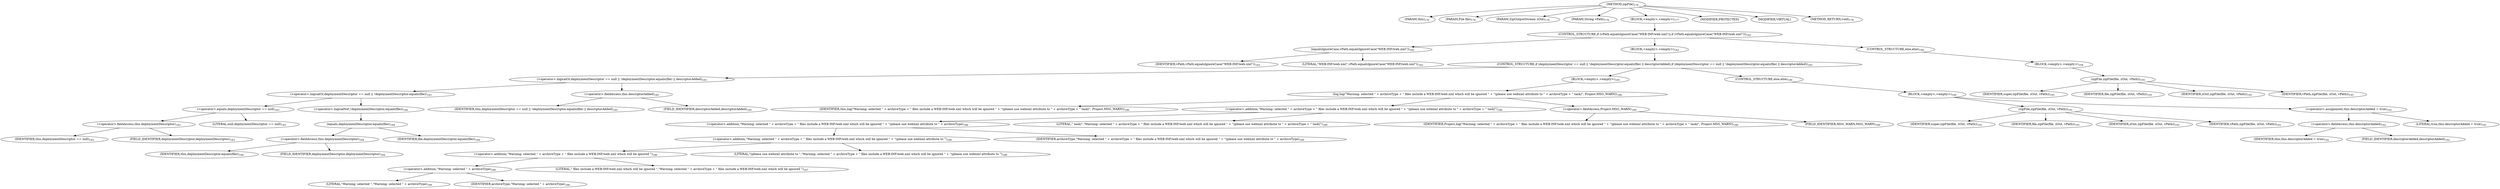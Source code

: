 digraph "zipFile" {  
"178" [label = <(METHOD,zipFile)<SUB>176</SUB>> ]
"12" [label = <(PARAM,this)<SUB>176</SUB>> ]
"179" [label = <(PARAM,File file)<SUB>176</SUB>> ]
"180" [label = <(PARAM,ZipOutputStream zOut)<SUB>176</SUB>> ]
"181" [label = <(PARAM,String vPath)<SUB>176</SUB>> ]
"182" [label = <(BLOCK,&lt;empty&gt;,&lt;empty&gt;)<SUB>177</SUB>> ]
"183" [label = <(CONTROL_STRUCTURE,if (vPath.equalsIgnoreCase(&quot;WEB-INF/web.xml&quot;)),if (vPath.equalsIgnoreCase(&quot;WEB-INF/web.xml&quot;)))<SUB>182</SUB>> ]
"184" [label = <(equalsIgnoreCase,vPath.equalsIgnoreCase(&quot;WEB-INF/web.xml&quot;))<SUB>182</SUB>> ]
"185" [label = <(IDENTIFIER,vPath,vPath.equalsIgnoreCase(&quot;WEB-INF/web.xml&quot;))<SUB>182</SUB>> ]
"186" [label = <(LITERAL,&quot;WEB-INF/web.xml&quot;,vPath.equalsIgnoreCase(&quot;WEB-INF/web.xml&quot;))<SUB>182</SUB>> ]
"187" [label = <(BLOCK,&lt;empty&gt;,&lt;empty&gt;)<SUB>182</SUB>> ]
"188" [label = <(CONTROL_STRUCTURE,if (deploymentDescriptor == null || !deploymentDescriptor.equals(file) || descriptorAdded),if (deploymentDescriptor == null || !deploymentDescriptor.equals(file) || descriptorAdded))<SUB>183</SUB>> ]
"189" [label = <(&lt;operator&gt;.logicalOr,deploymentDescriptor == null || !deploymentDescriptor.equals(file) || descriptorAdded)<SUB>183</SUB>> ]
"190" [label = <(&lt;operator&gt;.logicalOr,deploymentDescriptor == null || !deploymentDescriptor.equals(file))<SUB>183</SUB>> ]
"191" [label = <(&lt;operator&gt;.equals,deploymentDescriptor == null)<SUB>183</SUB>> ]
"192" [label = <(&lt;operator&gt;.fieldAccess,this.deploymentDescriptor)<SUB>183</SUB>> ]
"193" [label = <(IDENTIFIER,this,deploymentDescriptor == null)<SUB>183</SUB>> ]
"194" [label = <(FIELD_IDENTIFIER,deploymentDescriptor,deploymentDescriptor)<SUB>183</SUB>> ]
"195" [label = <(LITERAL,null,deploymentDescriptor == null)<SUB>183</SUB>> ]
"196" [label = <(&lt;operator&gt;.logicalNot,!deploymentDescriptor.equals(file))<SUB>184</SUB>> ]
"197" [label = <(equals,deploymentDescriptor.equals(file))<SUB>184</SUB>> ]
"198" [label = <(&lt;operator&gt;.fieldAccess,this.deploymentDescriptor)<SUB>184</SUB>> ]
"199" [label = <(IDENTIFIER,this,deploymentDescriptor.equals(file))<SUB>184</SUB>> ]
"200" [label = <(FIELD_IDENTIFIER,deploymentDescriptor,deploymentDescriptor)<SUB>184</SUB>> ]
"201" [label = <(IDENTIFIER,file,deploymentDescriptor.equals(file))<SUB>184</SUB>> ]
"202" [label = <(&lt;operator&gt;.fieldAccess,this.descriptorAdded)<SUB>185</SUB>> ]
"203" [label = <(IDENTIFIER,this,deploymentDescriptor == null || !deploymentDescriptor.equals(file) || descriptorAdded)<SUB>185</SUB>> ]
"204" [label = <(FIELD_IDENTIFIER,descriptorAdded,descriptorAdded)<SUB>185</SUB>> ]
"205" [label = <(BLOCK,&lt;empty&gt;,&lt;empty&gt;)<SUB>185</SUB>> ]
"206" [label = <(log,log(&quot;Warning: selected &quot; + archiveType + &quot; files include a WEB-INF/web.xml which will be ignored &quot; + &quot;(please use webxml attribute to &quot; + archiveType + &quot; task)&quot;, Project.MSG_WARN))<SUB>186</SUB>> ]
"11" [label = <(IDENTIFIER,this,log(&quot;Warning: selected &quot; + archiveType + &quot; files include a WEB-INF/web.xml which will be ignored &quot; + &quot;(please use webxml attribute to &quot; + archiveType + &quot; task)&quot;, Project.MSG_WARN))<SUB>186</SUB>> ]
"207" [label = <(&lt;operator&gt;.addition,&quot;Warning: selected &quot; + archiveType + &quot; files include a WEB-INF/web.xml which will be ignored &quot; + &quot;(please use webxml attribute to &quot; + archiveType + &quot; task)&quot;)<SUB>186</SUB>> ]
"208" [label = <(&lt;operator&gt;.addition,&quot;Warning: selected &quot; + archiveType + &quot; files include a WEB-INF/web.xml which will be ignored &quot; + &quot;(please use webxml attribute to &quot; + archiveType)<SUB>186</SUB>> ]
"209" [label = <(&lt;operator&gt;.addition,&quot;Warning: selected &quot; + archiveType + &quot; files include a WEB-INF/web.xml which will be ignored &quot; + &quot;(please use webxml attribute to &quot;)<SUB>186</SUB>> ]
"210" [label = <(&lt;operator&gt;.addition,&quot;Warning: selected &quot; + archiveType + &quot; files include a WEB-INF/web.xml which will be ignored &quot;)<SUB>186</SUB>> ]
"211" [label = <(&lt;operator&gt;.addition,&quot;Warning: selected &quot; + archiveType)<SUB>186</SUB>> ]
"212" [label = <(LITERAL,&quot;Warning: selected &quot;,&quot;Warning: selected &quot; + archiveType)<SUB>186</SUB>> ]
"213" [label = <(IDENTIFIER,archiveType,&quot;Warning: selected &quot; + archiveType)<SUB>186</SUB>> ]
"214" [label = <(LITERAL,&quot; files include a WEB-INF/web.xml which will be ignored &quot;,&quot;Warning: selected &quot; + archiveType + &quot; files include a WEB-INF/web.xml which will be ignored &quot;)<SUB>187</SUB>> ]
"215" [label = <(LITERAL,&quot;(please use webxml attribute to &quot;,&quot;Warning: selected &quot; + archiveType + &quot; files include a WEB-INF/web.xml which will be ignored &quot; + &quot;(please use webxml attribute to &quot;)<SUB>188</SUB>> ]
"216" [label = <(IDENTIFIER,archiveType,&quot;Warning: selected &quot; + archiveType + &quot; files include a WEB-INF/web.xml which will be ignored &quot; + &quot;(please use webxml attribute to &quot; + archiveType)<SUB>189</SUB>> ]
"217" [label = <(LITERAL,&quot; task)&quot;,&quot;Warning: selected &quot; + archiveType + &quot; files include a WEB-INF/web.xml which will be ignored &quot; + &quot;(please use webxml attribute to &quot; + archiveType + &quot; task)&quot;)<SUB>189</SUB>> ]
"218" [label = <(&lt;operator&gt;.fieldAccess,Project.MSG_WARN)<SUB>189</SUB>> ]
"219" [label = <(IDENTIFIER,Project,log(&quot;Warning: selected &quot; + archiveType + &quot; files include a WEB-INF/web.xml which will be ignored &quot; + &quot;(please use webxml attribute to &quot; + archiveType + &quot; task)&quot;, Project.MSG_WARN))<SUB>189</SUB>> ]
"220" [label = <(FIELD_IDENTIFIER,MSG_WARN,MSG_WARN)<SUB>189</SUB>> ]
"221" [label = <(CONTROL_STRUCTURE,else,else)<SUB>190</SUB>> ]
"222" [label = <(BLOCK,&lt;empty&gt;,&lt;empty&gt;)<SUB>190</SUB>> ]
"223" [label = <(zipFile,zipFile(file, zOut, vPath))<SUB>191</SUB>> ]
"224" [label = <(IDENTIFIER,super,zipFile(file, zOut, vPath))<SUB>191</SUB>> ]
"225" [label = <(IDENTIFIER,file,zipFile(file, zOut, vPath))<SUB>191</SUB>> ]
"226" [label = <(IDENTIFIER,zOut,zipFile(file, zOut, vPath))<SUB>191</SUB>> ]
"227" [label = <(IDENTIFIER,vPath,zipFile(file, zOut, vPath))<SUB>191</SUB>> ]
"228" [label = <(&lt;operator&gt;.assignment,this.descriptorAdded = true)<SUB>192</SUB>> ]
"229" [label = <(&lt;operator&gt;.fieldAccess,this.descriptorAdded)<SUB>192</SUB>> ]
"230" [label = <(IDENTIFIER,this,this.descriptorAdded = true)<SUB>192</SUB>> ]
"231" [label = <(FIELD_IDENTIFIER,descriptorAdded,descriptorAdded)<SUB>192</SUB>> ]
"232" [label = <(LITERAL,true,this.descriptorAdded = true)<SUB>192</SUB>> ]
"233" [label = <(CONTROL_STRUCTURE,else,else)<SUB>194</SUB>> ]
"234" [label = <(BLOCK,&lt;empty&gt;,&lt;empty&gt;)<SUB>194</SUB>> ]
"235" [label = <(zipFile,zipFile(file, zOut, vPath))<SUB>195</SUB>> ]
"236" [label = <(IDENTIFIER,super,zipFile(file, zOut, vPath))<SUB>195</SUB>> ]
"237" [label = <(IDENTIFIER,file,zipFile(file, zOut, vPath))<SUB>195</SUB>> ]
"238" [label = <(IDENTIFIER,zOut,zipFile(file, zOut, vPath))<SUB>195</SUB>> ]
"239" [label = <(IDENTIFIER,vPath,zipFile(file, zOut, vPath))<SUB>195</SUB>> ]
"240" [label = <(MODIFIER,PROTECTED)> ]
"241" [label = <(MODIFIER,VIRTUAL)> ]
"242" [label = <(METHOD_RETURN,void)<SUB>176</SUB>> ]
  "178" -> "12" 
  "178" -> "179" 
  "178" -> "180" 
  "178" -> "181" 
  "178" -> "182" 
  "178" -> "240" 
  "178" -> "241" 
  "178" -> "242" 
  "182" -> "183" 
  "183" -> "184" 
  "183" -> "187" 
  "183" -> "233" 
  "184" -> "185" 
  "184" -> "186" 
  "187" -> "188" 
  "188" -> "189" 
  "188" -> "205" 
  "188" -> "221" 
  "189" -> "190" 
  "189" -> "202" 
  "190" -> "191" 
  "190" -> "196" 
  "191" -> "192" 
  "191" -> "195" 
  "192" -> "193" 
  "192" -> "194" 
  "196" -> "197" 
  "197" -> "198" 
  "197" -> "201" 
  "198" -> "199" 
  "198" -> "200" 
  "202" -> "203" 
  "202" -> "204" 
  "205" -> "206" 
  "206" -> "11" 
  "206" -> "207" 
  "206" -> "218" 
  "207" -> "208" 
  "207" -> "217" 
  "208" -> "209" 
  "208" -> "216" 
  "209" -> "210" 
  "209" -> "215" 
  "210" -> "211" 
  "210" -> "214" 
  "211" -> "212" 
  "211" -> "213" 
  "218" -> "219" 
  "218" -> "220" 
  "221" -> "222" 
  "222" -> "223" 
  "222" -> "228" 
  "223" -> "224" 
  "223" -> "225" 
  "223" -> "226" 
  "223" -> "227" 
  "228" -> "229" 
  "228" -> "232" 
  "229" -> "230" 
  "229" -> "231" 
  "233" -> "234" 
  "234" -> "235" 
  "235" -> "236" 
  "235" -> "237" 
  "235" -> "238" 
  "235" -> "239" 
}

